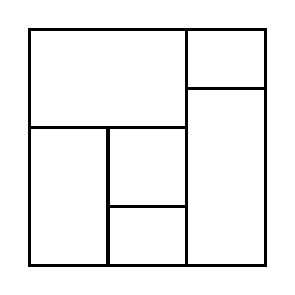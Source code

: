 \begin{tikzpicture}[very thick, scale=.5]
    \draw (0,7/2) rectangle (4,6);
    \draw (0,0) rectangle (2,7/2);
    \draw (2,3/2) rectangle (4,7/2);
    \draw (2,0) rectangle (4,3/2);
    \draw (4,9/2) rectangle (6,6);
    \draw (4,0) rectangle (6,9/2);
\end{tikzpicture}
